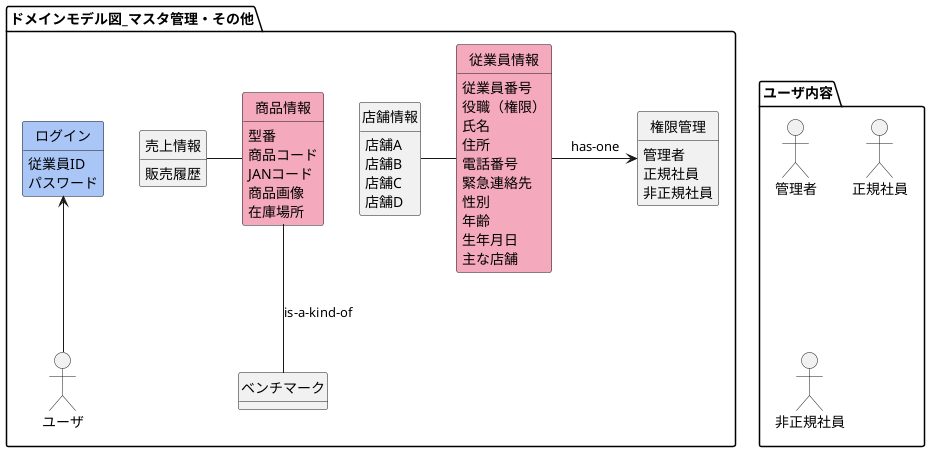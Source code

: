 @startuml domainmodel
' left to right direction

hide circle
hide method

package ユーザ内容 {
  mix_actor 管理者
  mix_actor 正規社員
  mix_actor 非正規社員
}
package ドメインモデル図_マスタ管理・その他 {
  class 商品情報 #F5A9BC
  class ベンチマーク 
  class 売上情報 
  class 従業員情報 #F5A9BC
  class 店舗情報 
  class 権限管理 
  class ログイン #A9C6F6
  mix_actor ユーザ

  権限管理 : 管理者
  権限管理 : 正規社員
  権限管理 : 非正規社員
  従業員情報 : 従業員番号
  従業員情報 : 役職（権限）
  従業員情報 : 氏名
  従業員情報 : 住所
  従業員情報 : 電話番号
  従業員情報 : 緊急連絡先
  従業員情報 : 性別
  従業員情報 : 年齢
  従業員情報 : 生年月日
  従業員情報 : 主な店舗
  商品情報 : 型番
  商品情報 : 商品コード
  商品情報 : JANコード
  商品情報 : 商品画像
  商品情報 : 在庫場所
  売上情報 : 販売履歴
  店舗情報 : 店舗A
  店舗情報 : 店舗B
  店舗情報 : 店舗C
  店舗情報 : 店舗D
  ログイン : 従業員ID
  ログイン : パスワード


  従業員情報 -left- 店舗情報
  商品情報 -left- 売上情報
  ユーザ -up-> ログイン
  従業員情報 -> 権限管理 : has-one
  商品情報 -- ベンチマーク : is-a-kind-of
}
@enduml
